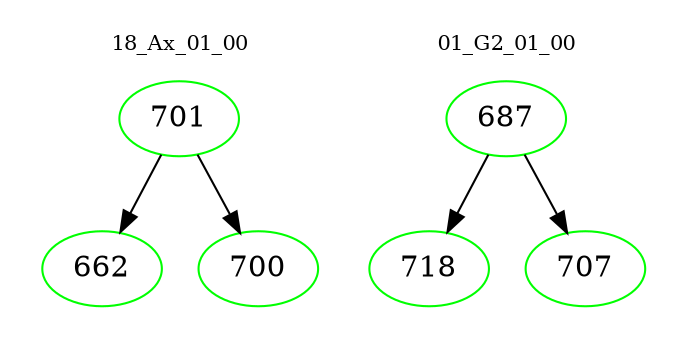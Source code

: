 digraph{
subgraph cluster_0 {
color = white
label = "18_Ax_01_00";
fontsize=10;
T0_701 [label="701", color="green"]
T0_701 -> T0_662 [color="black"]
T0_662 [label="662", color="green"]
T0_701 -> T0_700 [color="black"]
T0_700 [label="700", color="green"]
}
subgraph cluster_1 {
color = white
label = "01_G2_01_00";
fontsize=10;
T1_687 [label="687", color="green"]
T1_687 -> T1_718 [color="black"]
T1_718 [label="718", color="green"]
T1_687 -> T1_707 [color="black"]
T1_707 [label="707", color="green"]
}
}
